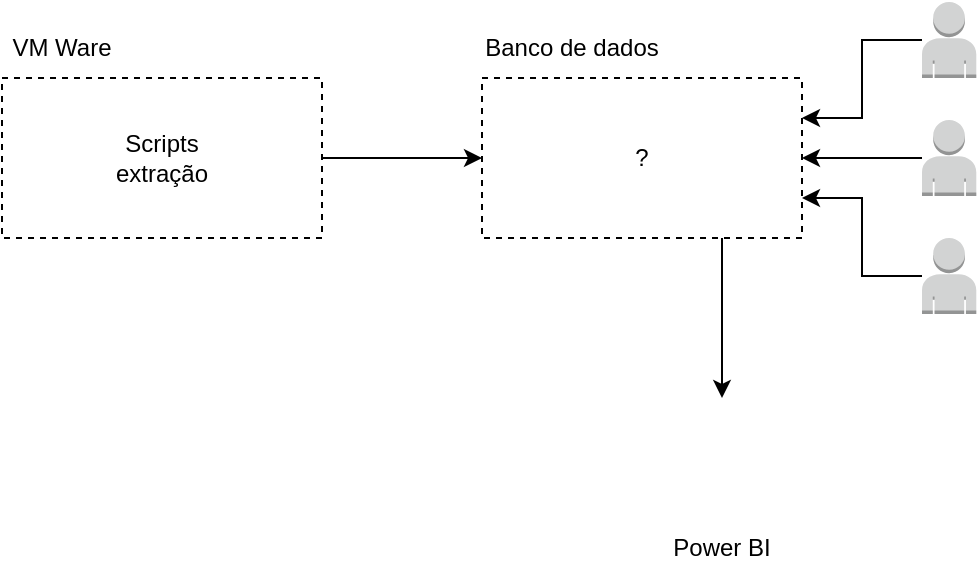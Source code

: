 <mxfile version="20.5.3" type="github">
  <diagram id="ZBn90NfxGYQwHr9tOInO" name="Página-1">
    <mxGraphModel dx="782" dy="507" grid="1" gridSize="10" guides="1" tooltips="1" connect="1" arrows="1" fold="1" page="1" pageScale="1" pageWidth="827" pageHeight="1169" math="0" shadow="0">
      <root>
        <mxCell id="0" />
        <mxCell id="1" parent="0" />
        <mxCell id="YxlvisLoOzNHWxYuQ40M-13" style="edgeStyle=orthogonalEdgeStyle;rounded=0;orthogonalLoop=1;jettySize=auto;html=1;" edge="1" parent="1" source="YxlvisLoOzNHWxYuQ40M-1" target="YxlvisLoOzNHWxYuQ40M-4">
          <mxGeometry relative="1" as="geometry" />
        </mxCell>
        <mxCell id="YxlvisLoOzNHWxYuQ40M-1" value="" style="rounded=0;whiteSpace=wrap;html=1;dashed=1;" vertex="1" parent="1">
          <mxGeometry x="80" y="80" width="160" height="80" as="geometry" />
        </mxCell>
        <mxCell id="YxlvisLoOzNHWxYuQ40M-2" value="VM Ware" style="text;html=1;strokeColor=none;fillColor=none;align=center;verticalAlign=middle;whiteSpace=wrap;rounded=0;dashed=1;" vertex="1" parent="1">
          <mxGeometry x="80" y="50" width="60" height="30" as="geometry" />
        </mxCell>
        <mxCell id="YxlvisLoOzNHWxYuQ40M-3" value="Scripts extração" style="text;html=1;strokeColor=none;fillColor=none;align=center;verticalAlign=middle;whiteSpace=wrap;rounded=0;dashed=1;" vertex="1" parent="1">
          <mxGeometry x="130" y="105" width="60" height="30" as="geometry" />
        </mxCell>
        <mxCell id="YxlvisLoOzNHWxYuQ40M-16" style="edgeStyle=orthogonalEdgeStyle;rounded=0;orthogonalLoop=1;jettySize=auto;html=1;exitX=0.75;exitY=1;exitDx=0;exitDy=0;entryX=0.5;entryY=0;entryDx=0;entryDy=0;" edge="1" parent="1" source="YxlvisLoOzNHWxYuQ40M-4" target="YxlvisLoOzNHWxYuQ40M-14">
          <mxGeometry relative="1" as="geometry" />
        </mxCell>
        <mxCell id="YxlvisLoOzNHWxYuQ40M-4" value="?" style="rounded=0;whiteSpace=wrap;html=1;dashed=1;" vertex="1" parent="1">
          <mxGeometry x="320" y="80" width="160" height="80" as="geometry" />
        </mxCell>
        <mxCell id="YxlvisLoOzNHWxYuQ40M-5" value="Banco de dados" style="text;html=1;strokeColor=none;fillColor=none;align=center;verticalAlign=middle;whiteSpace=wrap;rounded=0;dashed=1;" vertex="1" parent="1">
          <mxGeometry x="320" y="50" width="90" height="30" as="geometry" />
        </mxCell>
        <mxCell id="YxlvisLoOzNHWxYuQ40M-7" style="edgeStyle=orthogonalEdgeStyle;rounded=0;orthogonalLoop=1;jettySize=auto;html=1;entryX=1;entryY=0.25;entryDx=0;entryDy=0;" edge="1" parent="1" source="YxlvisLoOzNHWxYuQ40M-6" target="YxlvisLoOzNHWxYuQ40M-4">
          <mxGeometry relative="1" as="geometry" />
        </mxCell>
        <mxCell id="YxlvisLoOzNHWxYuQ40M-6" value="" style="outlineConnect=0;dashed=0;verticalLabelPosition=bottom;verticalAlign=top;align=center;html=1;shape=mxgraph.aws3.user;fillColor=#D2D3D3;gradientColor=none;" vertex="1" parent="1">
          <mxGeometry x="540" y="42" width="27.15" height="38" as="geometry" />
        </mxCell>
        <mxCell id="YxlvisLoOzNHWxYuQ40M-10" style="edgeStyle=orthogonalEdgeStyle;rounded=0;orthogonalLoop=1;jettySize=auto;html=1;entryX=1;entryY=0.5;entryDx=0;entryDy=0;" edge="1" parent="1" source="YxlvisLoOzNHWxYuQ40M-9" target="YxlvisLoOzNHWxYuQ40M-4">
          <mxGeometry relative="1" as="geometry" />
        </mxCell>
        <mxCell id="YxlvisLoOzNHWxYuQ40M-9" value="" style="outlineConnect=0;dashed=0;verticalLabelPosition=bottom;verticalAlign=top;align=center;html=1;shape=mxgraph.aws3.user;fillColor=#D2D3D3;gradientColor=none;" vertex="1" parent="1">
          <mxGeometry x="540" y="101" width="27.15" height="38" as="geometry" />
        </mxCell>
        <mxCell id="YxlvisLoOzNHWxYuQ40M-12" style="edgeStyle=orthogonalEdgeStyle;rounded=0;orthogonalLoop=1;jettySize=auto;html=1;entryX=1;entryY=0.75;entryDx=0;entryDy=0;" edge="1" parent="1" source="YxlvisLoOzNHWxYuQ40M-11" target="YxlvisLoOzNHWxYuQ40M-4">
          <mxGeometry relative="1" as="geometry" />
        </mxCell>
        <mxCell id="YxlvisLoOzNHWxYuQ40M-11" value="" style="outlineConnect=0;dashed=0;verticalLabelPosition=bottom;verticalAlign=top;align=center;html=1;shape=mxgraph.aws3.user;fillColor=#D2D3D3;gradientColor=none;" vertex="1" parent="1">
          <mxGeometry x="540" y="160" width="27.15" height="38" as="geometry" />
        </mxCell>
        <mxCell id="YxlvisLoOzNHWxYuQ40M-14" value="" style="shape=image;html=1;verticalAlign=top;verticalLabelPosition=bottom;labelBackgroundColor=#ffffff;imageAspect=0;aspect=fixed;image=https://cdn3.iconfinder.com/data/icons/user-interface-169/32/dashboard-128.png;dashed=1;" vertex="1" parent="1">
          <mxGeometry x="410" y="240" width="60" height="60" as="geometry" />
        </mxCell>
        <mxCell id="YxlvisLoOzNHWxYuQ40M-15" value="Power BI" style="text;html=1;strokeColor=none;fillColor=none;align=center;verticalAlign=middle;whiteSpace=wrap;rounded=0;dashed=1;" vertex="1" parent="1">
          <mxGeometry x="395" y="300" width="90" height="30" as="geometry" />
        </mxCell>
      </root>
    </mxGraphModel>
  </diagram>
</mxfile>
